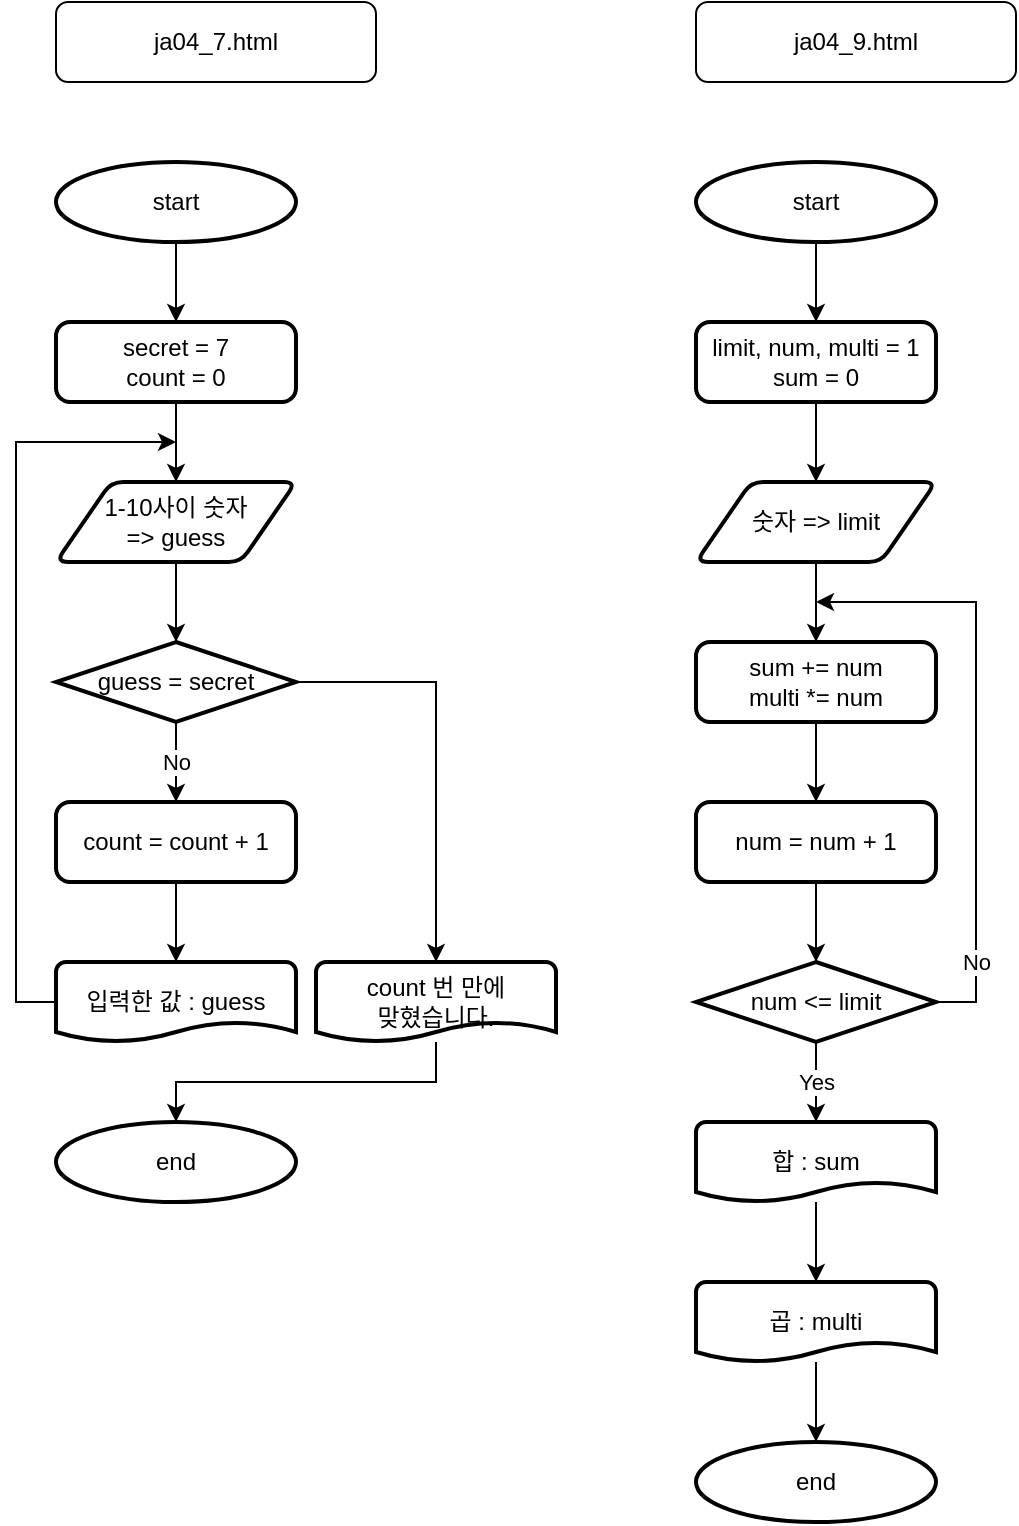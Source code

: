 <mxfile version="19.0.3" type="device"><diagram id="MQ_7IpWv_IYGn_xIn9k9" name="Page-1"><mxGraphModel dx="1422" dy="857" grid="1" gridSize="10" guides="1" tooltips="1" connect="1" arrows="1" fold="1" page="1" pageScale="1" pageWidth="850" pageHeight="1100" math="0" shadow="0"><root><mxCell id="0"/><mxCell id="1" parent="0"/><mxCell id="3xhO5dY7XOju5xnL09p_-8" value="" style="edgeStyle=orthogonalEdgeStyle;rounded=0;orthogonalLoop=1;jettySize=auto;html=1;" edge="1" parent="1" source="3xhO5dY7XOju5xnL09p_-1" target="3xhO5dY7XOju5xnL09p_-4"><mxGeometry relative="1" as="geometry"/></mxCell><mxCell id="3xhO5dY7XOju5xnL09p_-1" value="start" style="strokeWidth=2;html=1;shape=mxgraph.flowchart.start_1;whiteSpace=wrap;" vertex="1" parent="1"><mxGeometry x="40" y="120" width="120" height="40" as="geometry"/></mxCell><mxCell id="3xhO5dY7XOju5xnL09p_-2" value="end" style="strokeWidth=2;html=1;shape=mxgraph.flowchart.start_1;whiteSpace=wrap;" vertex="1" parent="1"><mxGeometry x="40" y="600" width="120" height="40" as="geometry"/></mxCell><mxCell id="3xhO5dY7XOju5xnL09p_-11" value="No" style="edgeStyle=orthogonalEdgeStyle;rounded=0;orthogonalLoop=1;jettySize=auto;html=1;" edge="1" parent="1" source="3xhO5dY7XOju5xnL09p_-3" target="3xhO5dY7XOju5xnL09p_-6"><mxGeometry relative="1" as="geometry"/></mxCell><mxCell id="3xhO5dY7XOju5xnL09p_-20" style="edgeStyle=orthogonalEdgeStyle;rounded=0;orthogonalLoop=1;jettySize=auto;html=1;entryX=0.5;entryY=0;entryDx=0;entryDy=0;entryPerimeter=0;" edge="1" parent="1" source="3xhO5dY7XOju5xnL09p_-3" target="3xhO5dY7XOju5xnL09p_-7"><mxGeometry relative="1" as="geometry"/></mxCell><mxCell id="3xhO5dY7XOju5xnL09p_-3" value="guess = secret" style="strokeWidth=2;html=1;shape=mxgraph.flowchart.decision;whiteSpace=wrap;" vertex="1" parent="1"><mxGeometry x="40" y="360" width="120" height="40" as="geometry"/></mxCell><mxCell id="3xhO5dY7XOju5xnL09p_-9" value="" style="edgeStyle=orthogonalEdgeStyle;rounded=0;orthogonalLoop=1;jettySize=auto;html=1;" edge="1" parent="1" source="3xhO5dY7XOju5xnL09p_-4" target="3xhO5dY7XOju5xnL09p_-5"><mxGeometry relative="1" as="geometry"/></mxCell><mxCell id="3xhO5dY7XOju5xnL09p_-4" value="secret = 7&lt;br&gt;count = 0" style="rounded=1;whiteSpace=wrap;html=1;absoluteArcSize=1;arcSize=14;strokeWidth=2;" vertex="1" parent="1"><mxGeometry x="40" y="200" width="120" height="40" as="geometry"/></mxCell><mxCell id="3xhO5dY7XOju5xnL09p_-10" value="" style="edgeStyle=orthogonalEdgeStyle;rounded=0;orthogonalLoop=1;jettySize=auto;html=1;" edge="1" parent="1" source="3xhO5dY7XOju5xnL09p_-5" target="3xhO5dY7XOju5xnL09p_-3"><mxGeometry relative="1" as="geometry"/></mxCell><mxCell id="3xhO5dY7XOju5xnL09p_-5" value="1-10사이 숫자&lt;br&gt;=&amp;gt; guess" style="shape=parallelogram;html=1;strokeWidth=2;perimeter=parallelogramPerimeter;whiteSpace=wrap;rounded=1;arcSize=12;size=0.23;" vertex="1" parent="1"><mxGeometry x="40" y="280" width="120" height="40" as="geometry"/></mxCell><mxCell id="3xhO5dY7XOju5xnL09p_-18" value="" style="edgeStyle=orthogonalEdgeStyle;rounded=0;orthogonalLoop=1;jettySize=auto;html=1;" edge="1" parent="1" source="3xhO5dY7XOju5xnL09p_-6" target="3xhO5dY7XOju5xnL09p_-17"><mxGeometry relative="1" as="geometry"/></mxCell><mxCell id="3xhO5dY7XOju5xnL09p_-6" value="count = count + 1" style="rounded=1;whiteSpace=wrap;html=1;absoluteArcSize=1;arcSize=14;strokeWidth=2;" vertex="1" parent="1"><mxGeometry x="40" y="440" width="120" height="40" as="geometry"/></mxCell><mxCell id="3xhO5dY7XOju5xnL09p_-21" style="edgeStyle=orthogonalEdgeStyle;rounded=0;orthogonalLoop=1;jettySize=auto;html=1;entryX=0.5;entryY=0;entryDx=0;entryDy=0;entryPerimeter=0;" edge="1" parent="1" source="3xhO5dY7XOju5xnL09p_-7" target="3xhO5dY7XOju5xnL09p_-2"><mxGeometry relative="1" as="geometry"><Array as="points"><mxPoint x="230" y="580"/><mxPoint x="100" y="580"/></Array></mxGeometry></mxCell><mxCell id="3xhO5dY7XOju5xnL09p_-7" value="count 번 만에&lt;br&gt;맞혔습니다." style="strokeWidth=2;html=1;shape=mxgraph.flowchart.document2;whiteSpace=wrap;size=0.25;" vertex="1" parent="1"><mxGeometry x="170" y="520" width="120" height="40" as="geometry"/></mxCell><mxCell id="3xhO5dY7XOju5xnL09p_-19" style="edgeStyle=orthogonalEdgeStyle;rounded=0;orthogonalLoop=1;jettySize=auto;html=1;" edge="1" parent="1" source="3xhO5dY7XOju5xnL09p_-17"><mxGeometry relative="1" as="geometry"><mxPoint x="100" y="260" as="targetPoint"/><Array as="points"><mxPoint x="20" y="540"/><mxPoint x="20" y="260"/></Array></mxGeometry></mxCell><mxCell id="3xhO5dY7XOju5xnL09p_-17" value="입력한 값 : guess" style="strokeWidth=2;html=1;shape=mxgraph.flowchart.document2;whiteSpace=wrap;size=0.25;" vertex="1" parent="1"><mxGeometry x="40" y="520" width="120" height="40" as="geometry"/></mxCell><mxCell id="3xhO5dY7XOju5xnL09p_-22" value="ja04_7.html" style="rounded=1;whiteSpace=wrap;html=1;" vertex="1" parent="1"><mxGeometry x="40" y="40" width="160" height="40" as="geometry"/></mxCell><mxCell id="3xhO5dY7XOju5xnL09p_-23" value="ja04_9.html" style="rounded=1;whiteSpace=wrap;html=1;" vertex="1" parent="1"><mxGeometry x="360" y="40" width="160" height="40" as="geometry"/></mxCell><mxCell id="3xhO5dY7XOju5xnL09p_-33" value="" style="edgeStyle=orthogonalEdgeStyle;rounded=0;orthogonalLoop=1;jettySize=auto;html=1;" edge="1" parent="1" source="3xhO5dY7XOju5xnL09p_-24" target="3xhO5dY7XOju5xnL09p_-25"><mxGeometry relative="1" as="geometry"/></mxCell><mxCell id="3xhO5dY7XOju5xnL09p_-24" value="start" style="strokeWidth=2;html=1;shape=mxgraph.flowchart.start_1;whiteSpace=wrap;" vertex="1" parent="1"><mxGeometry x="360" y="120" width="120" height="40" as="geometry"/></mxCell><mxCell id="3xhO5dY7XOju5xnL09p_-34" value="" style="edgeStyle=orthogonalEdgeStyle;rounded=0;orthogonalLoop=1;jettySize=auto;html=1;" edge="1" parent="1" source="3xhO5dY7XOju5xnL09p_-25" target="3xhO5dY7XOju5xnL09p_-26"><mxGeometry relative="1" as="geometry"/></mxCell><mxCell id="3xhO5dY7XOju5xnL09p_-25" value="limit, num, multi = 1&lt;br&gt;sum = 0" style="rounded=1;whiteSpace=wrap;html=1;absoluteArcSize=1;arcSize=14;strokeWidth=2;" vertex="1" parent="1"><mxGeometry x="360" y="200" width="120" height="40" as="geometry"/></mxCell><mxCell id="3xhO5dY7XOju5xnL09p_-35" value="" style="edgeStyle=orthogonalEdgeStyle;rounded=0;orthogonalLoop=1;jettySize=auto;html=1;" edge="1" parent="1" source="3xhO5dY7XOju5xnL09p_-26" target="3xhO5dY7XOju5xnL09p_-27"><mxGeometry relative="1" as="geometry"/></mxCell><mxCell id="3xhO5dY7XOju5xnL09p_-26" value="숫자 =&amp;gt; limit" style="shape=parallelogram;html=1;strokeWidth=2;perimeter=parallelogramPerimeter;whiteSpace=wrap;rounded=1;arcSize=12;size=0.23;" vertex="1" parent="1"><mxGeometry x="360" y="280" width="120" height="40" as="geometry"/></mxCell><mxCell id="3xhO5dY7XOju5xnL09p_-36" value="" style="edgeStyle=orthogonalEdgeStyle;rounded=0;orthogonalLoop=1;jettySize=auto;html=1;" edge="1" parent="1" source="3xhO5dY7XOju5xnL09p_-27" target="3xhO5dY7XOju5xnL09p_-28"><mxGeometry relative="1" as="geometry"/></mxCell><mxCell id="3xhO5dY7XOju5xnL09p_-27" value="sum += num&lt;br&gt;multi *= num" style="rounded=1;whiteSpace=wrap;html=1;absoluteArcSize=1;arcSize=14;strokeWidth=2;" vertex="1" parent="1"><mxGeometry x="360" y="360" width="120" height="40" as="geometry"/></mxCell><mxCell id="3xhO5dY7XOju5xnL09p_-37" value="" style="edgeStyle=orthogonalEdgeStyle;rounded=0;orthogonalLoop=1;jettySize=auto;html=1;" edge="1" parent="1" source="3xhO5dY7XOju5xnL09p_-28" target="3xhO5dY7XOju5xnL09p_-29"><mxGeometry relative="1" as="geometry"/></mxCell><mxCell id="3xhO5dY7XOju5xnL09p_-28" value="num = num + 1" style="rounded=1;whiteSpace=wrap;html=1;absoluteArcSize=1;arcSize=14;strokeWidth=2;" vertex="1" parent="1"><mxGeometry x="360" y="440" width="120" height="40" as="geometry"/></mxCell><mxCell id="3xhO5dY7XOju5xnL09p_-38" value="Yes" style="edgeStyle=orthogonalEdgeStyle;rounded=0;orthogonalLoop=1;jettySize=auto;html=1;" edge="1" parent="1" source="3xhO5dY7XOju5xnL09p_-29" target="3xhO5dY7XOju5xnL09p_-30"><mxGeometry relative="1" as="geometry"/></mxCell><mxCell id="3xhO5dY7XOju5xnL09p_-39" value="No" style="edgeStyle=orthogonalEdgeStyle;rounded=0;orthogonalLoop=1;jettySize=auto;html=1;" edge="1" parent="1" source="3xhO5dY7XOju5xnL09p_-29"><mxGeometry x="-0.733" relative="1" as="geometry"><mxPoint x="420" y="340" as="targetPoint"/><Array as="points"><mxPoint x="500" y="540"/><mxPoint x="500" y="340"/></Array><mxPoint as="offset"/></mxGeometry></mxCell><mxCell id="3xhO5dY7XOju5xnL09p_-29" value="num &amp;lt;= limit" style="strokeWidth=2;html=1;shape=mxgraph.flowchart.decision;whiteSpace=wrap;" vertex="1" parent="1"><mxGeometry x="360" y="520" width="120" height="40" as="geometry"/></mxCell><mxCell id="3xhO5dY7XOju5xnL09p_-40" value="" style="edgeStyle=orthogonalEdgeStyle;rounded=0;orthogonalLoop=1;jettySize=auto;html=1;" edge="1" parent="1" source="3xhO5dY7XOju5xnL09p_-30" target="3xhO5dY7XOju5xnL09p_-31"><mxGeometry relative="1" as="geometry"/></mxCell><mxCell id="3xhO5dY7XOju5xnL09p_-30" value="합 : sum" style="strokeWidth=2;html=1;shape=mxgraph.flowchart.document2;whiteSpace=wrap;size=0.25;" vertex="1" parent="1"><mxGeometry x="360" y="600" width="120" height="40" as="geometry"/></mxCell><mxCell id="3xhO5dY7XOju5xnL09p_-41" value="" style="edgeStyle=orthogonalEdgeStyle;rounded=0;orthogonalLoop=1;jettySize=auto;html=1;" edge="1" parent="1" source="3xhO5dY7XOju5xnL09p_-31" target="3xhO5dY7XOju5xnL09p_-32"><mxGeometry relative="1" as="geometry"/></mxCell><mxCell id="3xhO5dY7XOju5xnL09p_-31" value="곱 : multi" style="strokeWidth=2;html=1;shape=mxgraph.flowchart.document2;whiteSpace=wrap;size=0.25;" vertex="1" parent="1"><mxGeometry x="360" y="680" width="120" height="40" as="geometry"/></mxCell><mxCell id="3xhO5dY7XOju5xnL09p_-32" value="end" style="strokeWidth=2;html=1;shape=mxgraph.flowchart.start_1;whiteSpace=wrap;" vertex="1" parent="1"><mxGeometry x="360" y="760" width="120" height="40" as="geometry"/></mxCell></root></mxGraphModel></diagram></mxfile>